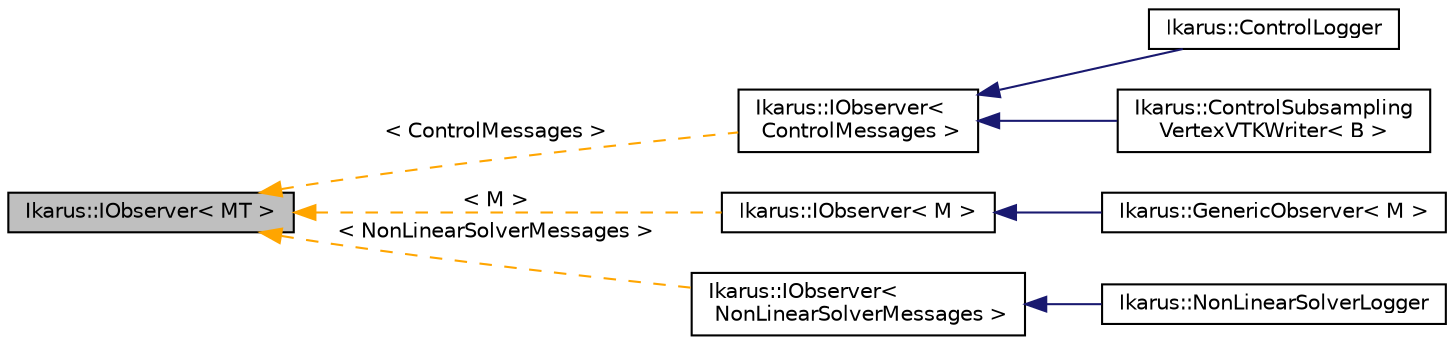 digraph "Ikarus::IObserver&lt; MT &gt;"
{
 // LATEX_PDF_SIZE
  edge [fontname="Helvetica",fontsize="10",labelfontname="Helvetica",labelfontsize="10"];
  node [fontname="Helvetica",fontsize="10",shape=record];
  rankdir="LR";
  Node1 [label="Ikarus::IObserver\< MT \>",height=0.2,width=0.4,color="black", fillcolor="grey75", style="filled", fontcolor="black",tooltip="Generic observer interface for the Observer design pattern. See  for a description of the design patt..."];
  Node1 -> Node2 [dir="back",color="orange",fontsize="10",style="dashed",label=" \< ControlMessages \>" ];
  Node2 [label="Ikarus::IObserver\<\l ControlMessages \>",height=0.2,width=0.4,color="black", fillcolor="white", style="filled",URL="$a01566.html",tooltip=" "];
  Node2 -> Node3 [dir="back",color="midnightblue",fontsize="10",style="solid"];
  Node3 [label="Ikarus::ControlLogger",height=0.2,width=0.4,color="black", fillcolor="white", style="filled",URL="$a01550.html",tooltip="ControlLogger class for logging control messages."];
  Node2 -> Node4 [dir="back",color="midnightblue",fontsize="10",style="solid"];
  Node4 [label="Ikarus::ControlSubsampling\lVertexVTKWriter\< B \>",height=0.2,width=0.4,color="black", fillcolor="white", style="filled",URL="$a01554.html",tooltip="ControlSubsamplingVertexVTKWriter class for writing VTK files with subsampling based on control messa..."];
  Node1 -> Node5 [dir="back",color="orange",fontsize="10",style="dashed",label=" \< M \>" ];
  Node5 [label="Ikarus::IObserver\< M \>",height=0.2,width=0.4,color="black", fillcolor="white", style="filled",URL="$a01566.html",tooltip=" "];
  Node5 -> Node6 [dir="back",color="midnightblue",fontsize="10",style="solid"];
  Node6 [label="Ikarus::GenericObserver\< M \>",height=0.2,width=0.4,color="black", fillcolor="white", style="filled",URL="$a01558.html",tooltip="GenericObserver class for observing specific messages."];
  Node1 -> Node7 [dir="back",color="orange",fontsize="10",style="dashed",label=" \< NonLinearSolverMessages \>" ];
  Node7 [label="Ikarus::IObserver\<\l NonLinearSolverMessages \>",height=0.2,width=0.4,color="black", fillcolor="white", style="filled",URL="$a01566.html",tooltip=" "];
  Node7 -> Node8 [dir="back",color="midnightblue",fontsize="10",style="solid"];
  Node8 [label="Ikarus::NonLinearSolverLogger",height=0.2,width=0.4,color="black", fillcolor="white", style="filled",URL="$a01562.html",tooltip="Implementation of an observer for logging non-linear solvers.This class inherits from the IObserver c..."];
}
